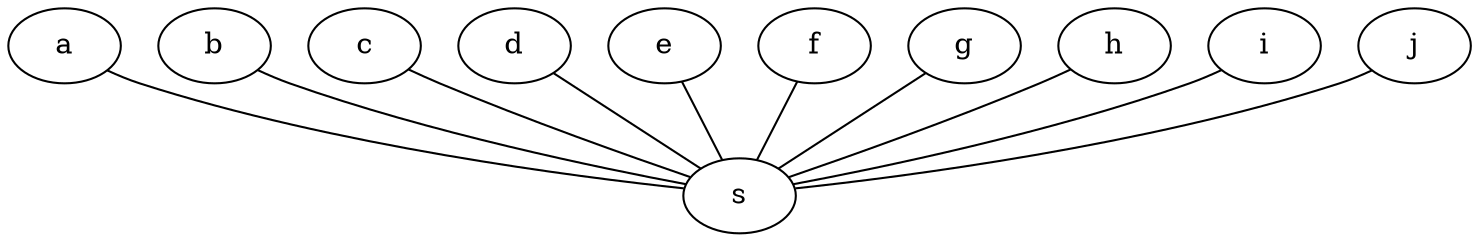                                                                      
                                                                     
                                                                     
                                             
graph data {
	
a [       
autoack="False"
ipdests="110.2.52.0/24"
traffic="a2"
a2="modulator start=randomunifint(0,1800)
generator=s1 profile=((60,),(1,))"
s1="harpoon ipsrc=110.2.52.0/24 ipdst=165.14.130.9
sport=randomchoice(21) dport=randomunifint(1024,65535)
flowsize=normal(40000000,4000000)
flowstart=normal(240,60) 
lossrate=randomchoice(0.001)"
];

b [
autoack="False"
ipdests="120.65.74.0/24"
traffic="b2 b3"
b2="modulator start=randomunifint(0,1800)
generator=s2 profile=((60,),(1,))"
s2="harpoon ipsrc=120.65.74.0/24 ipdst=165.14.130.9
sport=randomchoice(21) dport=randomunifint(1024,65535)
flowsize=normal(30000000,4000000)
flowstart=normal(240,60) 
lossrate=randomchoice(0.001)"

b3="modulator start=randomunifint(0,4000)
generator=s11 profile=((60,),(1,))"
s11="harpoon ipsrc=120.65.74.0/24 ipdst=165.14.130.9
sport=randomchoice(21) dport=randomunifint(1024,65535)
flowsize=normal(3000000000,400000000)
flowstart=normal(16000,1) 
lossrate=randomchoice(0.001)"
];

c [         
autoack="False"    
ipdests="130.165.24.0/24"
traffic="c2"
c2="modulator start=randomunifint(0,1799)
generator=s3 profile=((60,),(1,))"
s3="harpoon ipsrc=130.165.24.0/24 ipdst=165.14.130.9
sport=randomchoice(21) dport=randomunifint(1024,65535)
flowsize=normal(30000000,4000000)
flowstart=normal(240,60) 
lossrate=randomchoice(0.001)"
];

d [         
autoack="False"    
ipdests="140.9.84.0/24"
traffic="d2"
d2="modulator start=randomunifint(0,1799)
generator=s4 profile=((60,),(1,))"
s4="harpoon ipsrc=140.9.84.0/24 ipdst=165.14.130.9
sport=randomchoice(21) dport=randomunifint(1024,65535)
flowsize=normal(25000000,4000000)
flowstart=normal(240,60) 
lossrate=randomchoice(0.001)"
];

e [         
autoack="False"    
ipdests="150.19.16.0/24 9.15.66.0/24"
traffic="e2 e3"
e2="modulator start=randomunifint(0,1799)
generator=s5 profile=((60,),(1,))"
s5="harpoon ipsrc=150.19.16.0/24 ipdst=165.14.130.9
sport=randomchoice(21) dport=randomunifint(1024,65535)
flowsize=normal(35000000,4000000)
flowstart=normal(240,60) 
lossrate=randomchoice(0.001)"

e3="modulator start=randomunifint(0,4000)
generator=s12 profile=((60,),(1,))"
s12="harpoon ipsrc=9.15.66.0/24 ipdst=165.14.130.9
sport=randomchoice(21) dport=randomunifint(1024,65535)
flowsize=normal(35000000,4000000)
flowstart=normal(16000,1)
lossrate=randomchoice(0.001)"
];

f [         
autoack="False"    
ipdests="160.99.114.0/24"
traffic="f2"
f2="modulator start=randomunifint(0,1799)
generator=s6 profile=((60,),(1,))"
s6="harpoon ipsrc=160.99.114.0/24 ipdst=165.14.130.9
sport=randomchoice(21) dport=randomunifint(1024,65535)
flowsize=normal(35000000,4000000)
flowstart=normal(240,60) 
lossrate=randomchoice(0.001)"
];

g [         
autoack="False"    
ipdests="170.10.218.0/24"
traffic="g2"
g2="modulator start=randomunifint(0,1799)
generator=s7 profile=((60,),(1,))"
s7="harpoon ipsrc=170.10.218.0/24 ipdst=165.14.130.9
sport=randomchoice(21) dport=randomunifint(1024,65535)
flowsize=normal(45000000,4000000)
flowstart=normal(240,60) 
lossrate=randomchoice(0.001)"
];

h [         
autoack="False"    
ipdests="180.52.36.0/24"
traffic="h2"
h2="modulator start=randomunifint(0,1799)
generator=s8 profile=((60,),(1,))"
s8="harpoon ipsrc=180.52.36.0/24 ipdst=165.14.130.9
sport=randomchoice(21) dport=randomunifint(1024,65535)
flowsize=normal(30000000,4000000)
flowstart=normal(240,60) 
lossrate=randomchoice(0.001)"
];

i [         
autoack="False"    
ipdests="190.125.63.0/24"
traffic="i2"
i2="modulator start=randomunifint(0,1799)
generator=s9 profile=((60,),(1,))"
s9="harpoon ipsrc=190.125.63.0/24 ipdst=165.14.130.9
sport=randomchoice(21) dport=randomunifint(1024,65535)
flowsize=normal(25000000,4000000)
flowstart=normal(240,60) 
lossrate=randomchoice(0.001)"
];

j [         
autoack="False"    
ipdests="200.78.116.0/24"
traffic="j2"
j2="modulator start=randomunifint(0,1799)
generator=s10 profile=((60,),(1,))"
s10="harpoon ipsrc=200.78.116.0/24 ipdst=165.14.130.9
sport=randomchoice(21) dport=randomunifint(1024,65535)
flowsize=normal(30000000,4000000)
flowstart=normal(240,60) 
lossrate=randomchoice(0.001)"
];
	
s [         
autoack="False"    
ipdests="165.14.130.9"
];
  
a -- s [ weight=10, capacity=10000000, delay=0.10 ];
b -- s [ weight=10, capacity=10000000, delay=0.10 ];
c -- s [ weight=10, capacity=10000000, delay=0.10 ];
d -- s [ weight=10, capacity=10000000, delay=0.10 ];
e -- s [ weight=10, capacity=10000000, delay=0.10 ];
f -- s [ weight=10, capacity=10000000, delay=0.10 ];
g -- s [ weight=10, capacity=10000000, delay=0.10 ];
h -- s [ weight=10, capacity=10000000, delay=0.10 ];
i -- s [ weight=10, capacity=10000000, delay=0.10 ];
j -- s [ weight=10, capacity=10000000, delay=0.10 ];

}

